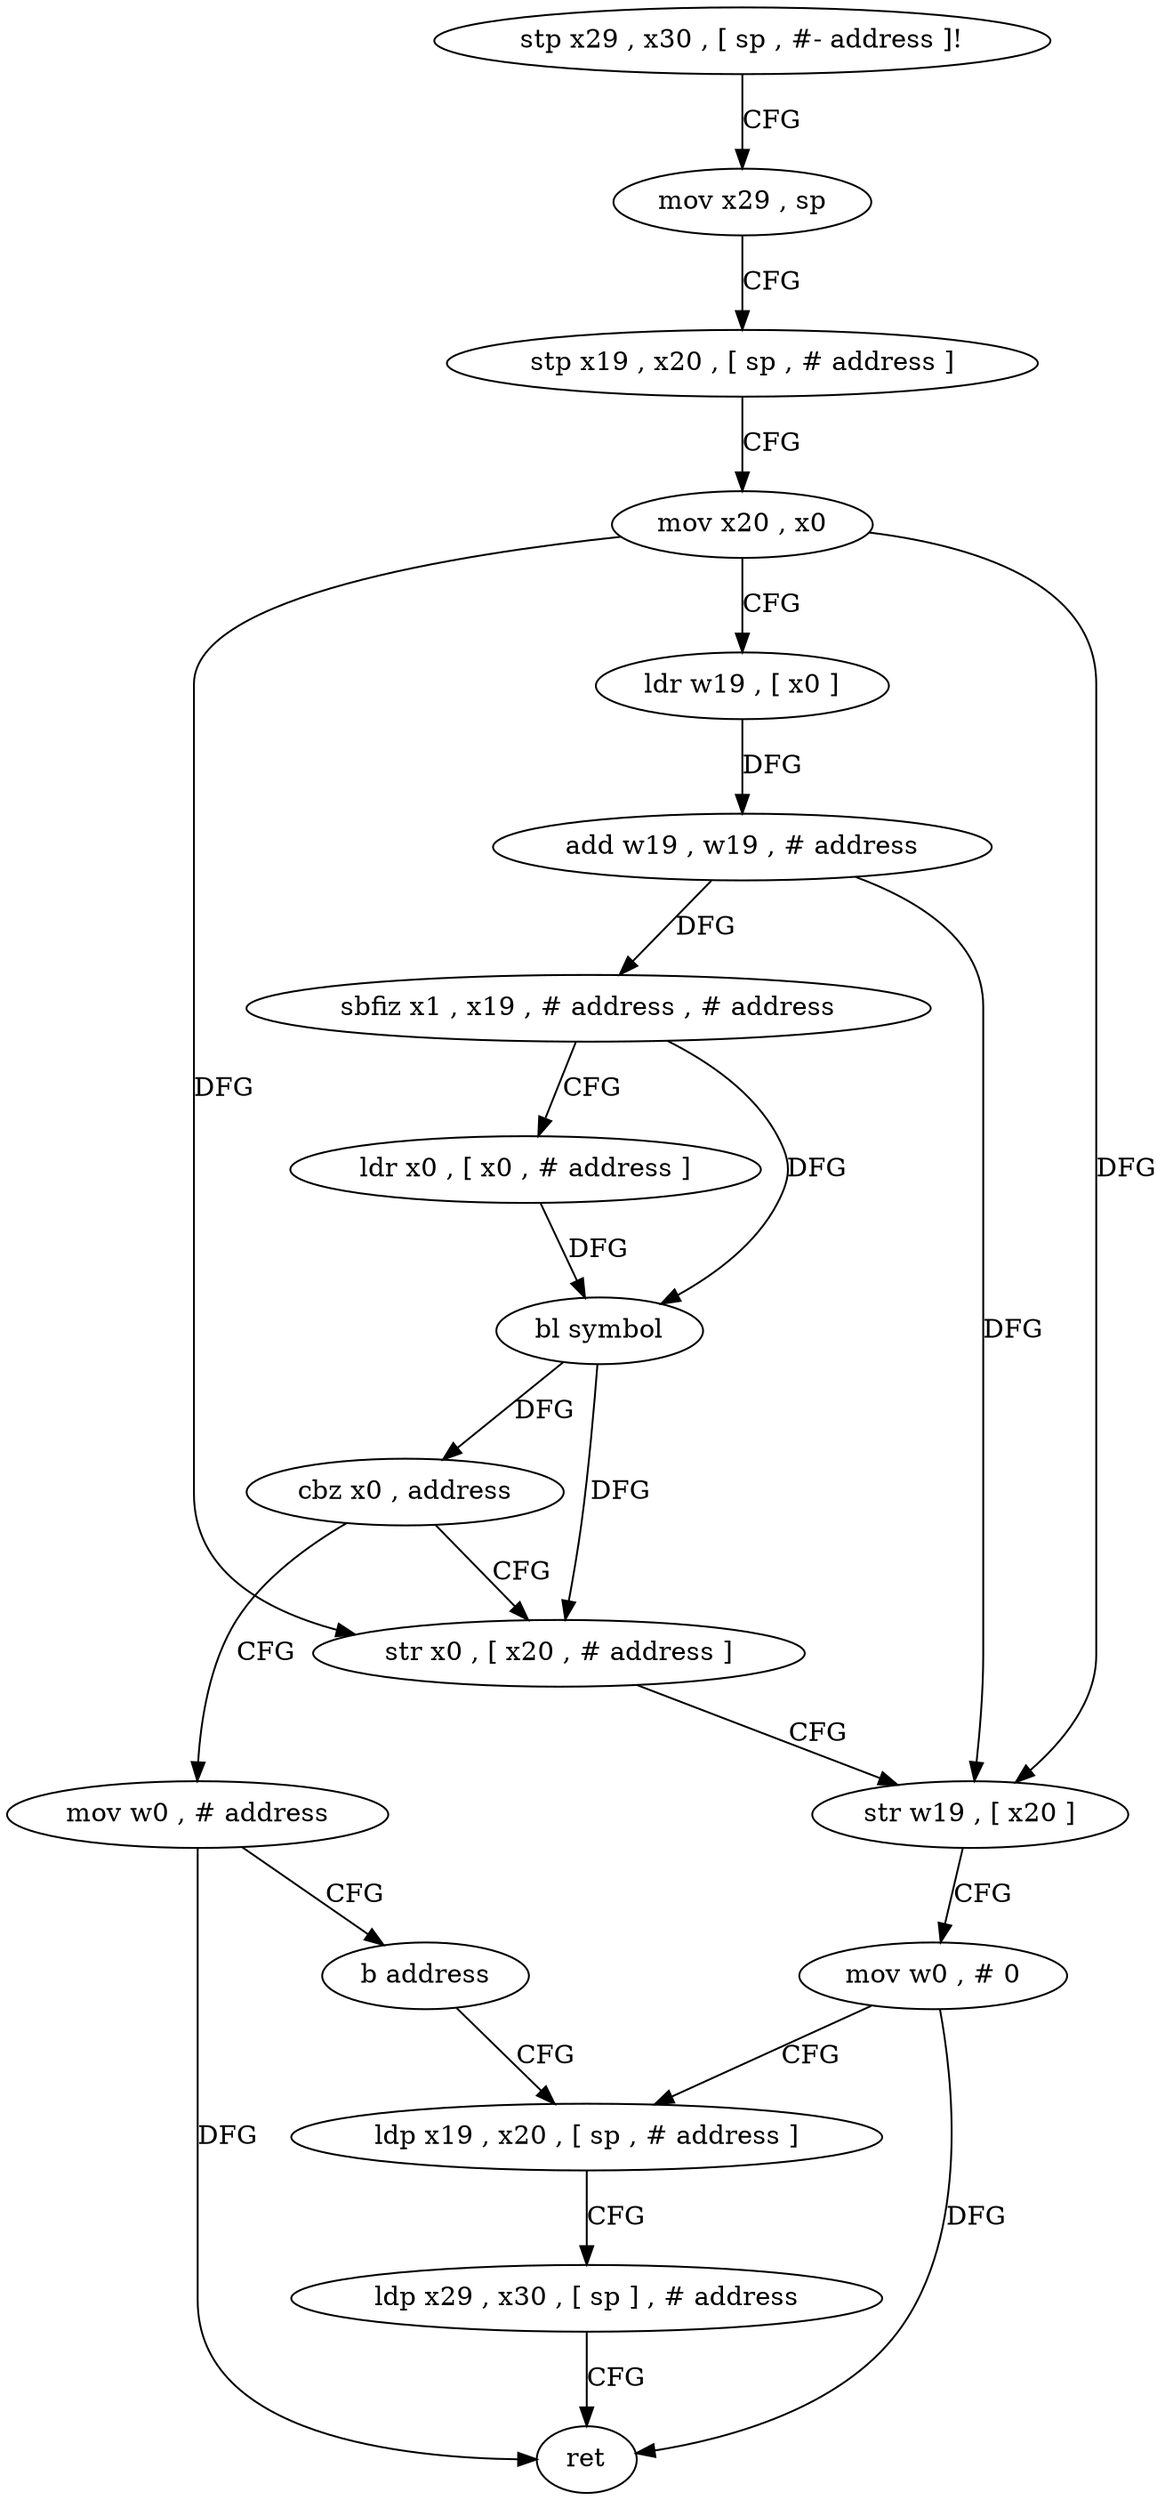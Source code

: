 digraph "func" {
"203208" [label = "stp x29 , x30 , [ sp , #- address ]!" ]
"203212" [label = "mov x29 , sp" ]
"203216" [label = "stp x19 , x20 , [ sp , # address ]" ]
"203220" [label = "mov x20 , x0" ]
"203224" [label = "ldr w19 , [ x0 ]" ]
"203228" [label = "add w19 , w19 , # address" ]
"203232" [label = "sbfiz x1 , x19 , # address , # address" ]
"203236" [label = "ldr x0 , [ x0 , # address ]" ]
"203240" [label = "bl symbol" ]
"203244" [label = "cbz x0 , address" ]
"203272" [label = "mov w0 , # address" ]
"203248" [label = "str x0 , [ x20 , # address ]" ]
"203276" [label = "b address" ]
"203260" [label = "ldp x19 , x20 , [ sp , # address ]" ]
"203252" [label = "str w19 , [ x20 ]" ]
"203256" [label = "mov w0 , # 0" ]
"203264" [label = "ldp x29 , x30 , [ sp ] , # address" ]
"203268" [label = "ret" ]
"203208" -> "203212" [ label = "CFG" ]
"203212" -> "203216" [ label = "CFG" ]
"203216" -> "203220" [ label = "CFG" ]
"203220" -> "203224" [ label = "CFG" ]
"203220" -> "203248" [ label = "DFG" ]
"203220" -> "203252" [ label = "DFG" ]
"203224" -> "203228" [ label = "DFG" ]
"203228" -> "203232" [ label = "DFG" ]
"203228" -> "203252" [ label = "DFG" ]
"203232" -> "203236" [ label = "CFG" ]
"203232" -> "203240" [ label = "DFG" ]
"203236" -> "203240" [ label = "DFG" ]
"203240" -> "203244" [ label = "DFG" ]
"203240" -> "203248" [ label = "DFG" ]
"203244" -> "203272" [ label = "CFG" ]
"203244" -> "203248" [ label = "CFG" ]
"203272" -> "203276" [ label = "CFG" ]
"203272" -> "203268" [ label = "DFG" ]
"203248" -> "203252" [ label = "CFG" ]
"203276" -> "203260" [ label = "CFG" ]
"203260" -> "203264" [ label = "CFG" ]
"203252" -> "203256" [ label = "CFG" ]
"203256" -> "203260" [ label = "CFG" ]
"203256" -> "203268" [ label = "DFG" ]
"203264" -> "203268" [ label = "CFG" ]
}
